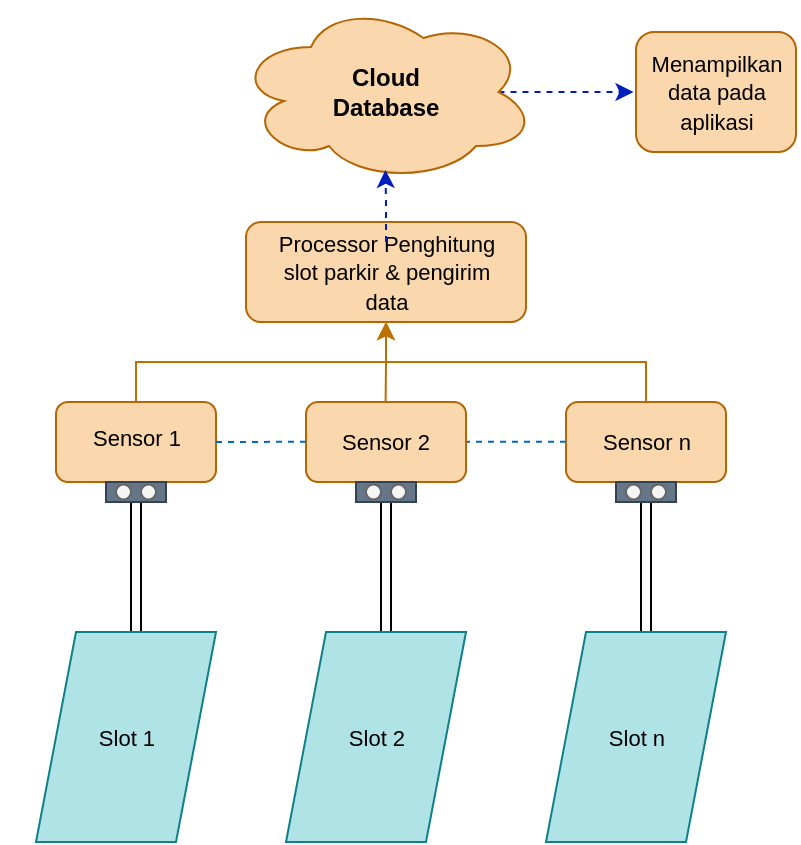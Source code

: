 <mxfile version="22.0.2" type="device">
  <diagram name="Page-1" id="YDKOmOmPTuAC40QdWCBN">
    <mxGraphModel dx="576" dy="344" grid="1" gridSize="10" guides="1" tooltips="1" connect="1" arrows="1" fold="1" page="1" pageScale="1" pageWidth="850" pageHeight="1100" math="0" shadow="0">
      <root>
        <mxCell id="0" />
        <mxCell id="1" parent="0" />
        <mxCell id="SdDbY7e7l-mcpIlHTUZ3-57" value="" style="endArrow=none;dashed=1;html=1;rounded=0;strokeColor=#0066CC;" edge="1" parent="1">
          <mxGeometry width="50" height="50" relative="1" as="geometry">
            <mxPoint x="475" y="379.84" as="sourcePoint" />
            <mxPoint x="420" y="379.95" as="targetPoint" />
          </mxGeometry>
        </mxCell>
        <mxCell id="SdDbY7e7l-mcpIlHTUZ3-21" value="" style="rounded=0;whiteSpace=wrap;html=1;" vertex="1" parent="1">
          <mxGeometry x="512.5" y="395" width="5" height="80" as="geometry" />
        </mxCell>
        <mxCell id="SdDbY7e7l-mcpIlHTUZ3-20" value="" style="rounded=0;whiteSpace=wrap;html=1;" vertex="1" parent="1">
          <mxGeometry x="382.5" y="395" width="5" height="80" as="geometry" />
        </mxCell>
        <mxCell id="SdDbY7e7l-mcpIlHTUZ3-19" value="" style="rounded=0;whiteSpace=wrap;html=1;" vertex="1" parent="1">
          <mxGeometry x="257.5" y="395" width="5" height="80" as="geometry" />
        </mxCell>
        <mxCell id="SdDbY7e7l-mcpIlHTUZ3-18" style="edgeStyle=orthogonalEdgeStyle;rounded=0;orthogonalLoop=1;jettySize=auto;html=1;entryX=0;entryY=0.5;entryDx=0;entryDy=0;exitX=0.875;exitY=0.5;exitDx=0;exitDy=0;exitPerimeter=0;strokeColor=#001DBC;dashed=1;fillColor=#0050ef;" edge="1" parent="1" source="SdDbY7e7l-mcpIlHTUZ3-1" target="SdDbY7e7l-mcpIlHTUZ3-17">
          <mxGeometry relative="1" as="geometry" />
        </mxCell>
        <mxCell id="SdDbY7e7l-mcpIlHTUZ3-1" value="" style="ellipse;shape=cloud;whiteSpace=wrap;html=1;fillColor=#fad7ac;strokeColor=#b46504;" vertex="1" parent="1">
          <mxGeometry x="310" y="160" width="150" height="90" as="geometry" />
        </mxCell>
        <mxCell id="SdDbY7e7l-mcpIlHTUZ3-2" value="" style="rounded=1;whiteSpace=wrap;html=1;fillColor=#fad7ac;strokeColor=#b46504;" vertex="1" parent="1">
          <mxGeometry x="315" y="270" width="140" height="50" as="geometry" />
        </mxCell>
        <mxCell id="SdDbY7e7l-mcpIlHTUZ3-4" value="&lt;font color=&quot;#000000&quot;&gt;&lt;b&gt;Cloud Database&lt;/b&gt;&lt;/font&gt;" style="text;html=1;strokeColor=none;fillColor=none;align=center;verticalAlign=middle;whiteSpace=wrap;rounded=0;" vertex="1" parent="1">
          <mxGeometry x="355" y="190" width="60" height="30" as="geometry" />
        </mxCell>
        <mxCell id="SdDbY7e7l-mcpIlHTUZ3-5" value="&lt;font style=&quot;font-size: 11px;&quot; color=&quot;#000000&quot;&gt;&lt;span style=&quot;font-size: 11px;&quot;&gt;Processor Penghitung slot parkir &amp;amp; pengirim dat&lt;/span&gt;&lt;span style=&quot;font-size: 11px;&quot;&gt;a&lt;/span&gt;&lt;/font&gt;" style="text;html=1;strokeColor=none;fillColor=none;align=center;verticalAlign=middle;whiteSpace=wrap;rounded=0;" vertex="1" parent="1">
          <mxGeometry x="322.5" y="280" width="125" height="30" as="geometry" />
        </mxCell>
        <mxCell id="SdDbY7e7l-mcpIlHTUZ3-8" value="" style="rounded=1;whiteSpace=wrap;html=1;fillColor=#fad7ac;strokeColor=#b46504;" vertex="1" parent="1">
          <mxGeometry x="220" y="360" width="80" height="40" as="geometry" />
        </mxCell>
        <mxCell id="SdDbY7e7l-mcpIlHTUZ3-9" value="" style="rounded=1;whiteSpace=wrap;html=1;fillColor=#fad7ac;strokeColor=#b46504;" vertex="1" parent="1">
          <mxGeometry x="345" y="360" width="80" height="40" as="geometry" />
        </mxCell>
        <mxCell id="SdDbY7e7l-mcpIlHTUZ3-10" value="" style="rounded=1;whiteSpace=wrap;html=1;fillColor=#fad7ac;strokeColor=#b46504;" vertex="1" parent="1">
          <mxGeometry x="475" y="360" width="80" height="40" as="geometry" />
        </mxCell>
        <mxCell id="SdDbY7e7l-mcpIlHTUZ3-11" style="edgeStyle=orthogonalEdgeStyle;rounded=0;orthogonalLoop=1;jettySize=auto;html=1;entryX=0.498;entryY=0.933;entryDx=0;entryDy=0;entryPerimeter=0;dashed=1;strokeColor=#001DBC;fillColor=#0050ef;" edge="1" parent="1" source="SdDbY7e7l-mcpIlHTUZ3-5" target="SdDbY7e7l-mcpIlHTUZ3-1">
          <mxGeometry relative="1" as="geometry" />
        </mxCell>
        <mxCell id="SdDbY7e7l-mcpIlHTUZ3-48" style="edgeStyle=orthogonalEdgeStyle;rounded=0;orthogonalLoop=1;jettySize=auto;html=1;entryX=0.5;entryY=1;entryDx=0;entryDy=0;strokeColor=#BD7000;fillColor=#f0a30a;" edge="1" parent="1" source="SdDbY7e7l-mcpIlHTUZ3-12" target="SdDbY7e7l-mcpIlHTUZ3-2">
          <mxGeometry relative="1" as="geometry" />
        </mxCell>
        <mxCell id="SdDbY7e7l-mcpIlHTUZ3-12" value="&lt;font color=&quot;#000000&quot;&gt;&lt;span style=&quot;font-size: 11px;&quot;&gt;Sensor 1&lt;/span&gt;&lt;/font&gt;" style="text;html=1;strokeColor=none;fillColor=none;align=center;verticalAlign=middle;whiteSpace=wrap;rounded=0;" vertex="1" parent="1">
          <mxGeometry x="197.5" y="360" width="125" height="35" as="geometry" />
        </mxCell>
        <mxCell id="SdDbY7e7l-mcpIlHTUZ3-13" value="&lt;font color=&quot;#000000&quot;&gt;&lt;span style=&quot;font-size: 11px;&quot;&gt;Sensor 2&lt;/span&gt;&lt;/font&gt;" style="text;html=1;strokeColor=none;fillColor=none;align=center;verticalAlign=middle;whiteSpace=wrap;rounded=0;" vertex="1" parent="1">
          <mxGeometry x="326.25" y="365" width="117.5" height="30" as="geometry" />
        </mxCell>
        <mxCell id="SdDbY7e7l-mcpIlHTUZ3-49" style="edgeStyle=orthogonalEdgeStyle;rounded=0;orthogonalLoop=1;jettySize=auto;html=1;entryX=0.5;entryY=1;entryDx=0;entryDy=0;strokeColor=#BD7000;exitX=0.5;exitY=0;exitDx=0;exitDy=0;fillColor=#f0a30a;" edge="1" parent="1" source="SdDbY7e7l-mcpIlHTUZ3-10" target="SdDbY7e7l-mcpIlHTUZ3-2">
          <mxGeometry relative="1" as="geometry" />
        </mxCell>
        <mxCell id="SdDbY7e7l-mcpIlHTUZ3-14" value="&lt;font color=&quot;#000000&quot;&gt;&lt;span style=&quot;font-size: 11px;&quot;&gt;Sensor n&lt;/span&gt;&lt;/font&gt;" style="text;html=1;strokeColor=none;fillColor=none;align=center;verticalAlign=middle;whiteSpace=wrap;rounded=0;" vertex="1" parent="1">
          <mxGeometry x="452.5" y="365" width="125" height="30" as="geometry" />
        </mxCell>
        <mxCell id="SdDbY7e7l-mcpIlHTUZ3-16" value="" style="rounded=1;whiteSpace=wrap;html=1;fillColor=#fad7ac;strokeColor=#b46504;" vertex="1" parent="1">
          <mxGeometry x="510" y="175" width="80" height="60" as="geometry" />
        </mxCell>
        <mxCell id="SdDbY7e7l-mcpIlHTUZ3-17" value="&lt;font color=&quot;#000000&quot;&gt;&lt;span style=&quot;font-size: 11px;&quot;&gt;Menampilkan data pada aplikasi&lt;/span&gt;&lt;/font&gt;" style="text;html=1;strokeColor=none;fillColor=none;align=center;verticalAlign=middle;whiteSpace=wrap;rounded=0;" vertex="1" parent="1">
          <mxGeometry x="508.75" y="190" width="82.5" height="30" as="geometry" />
        </mxCell>
        <mxCell id="SdDbY7e7l-mcpIlHTUZ3-24" value="" style="shape=parallelogram;perimeter=parallelogramPerimeter;whiteSpace=wrap;html=1;fixedSize=1;rotation=-180;fillColor=#b0e3e6;strokeColor=#0e8088;" vertex="1" parent="1">
          <mxGeometry x="210" y="475" width="90" height="105" as="geometry" />
        </mxCell>
        <mxCell id="SdDbY7e7l-mcpIlHTUZ3-25" value="" style="shape=parallelogram;perimeter=parallelogramPerimeter;whiteSpace=wrap;html=1;fixedSize=1;rotation=-180;fillColor=#b0e3e6;strokeColor=#0e8088;" vertex="1" parent="1">
          <mxGeometry x="335" y="475" width="90" height="105" as="geometry" />
        </mxCell>
        <mxCell id="SdDbY7e7l-mcpIlHTUZ3-26" value="" style="shape=parallelogram;perimeter=parallelogramPerimeter;whiteSpace=wrap;html=1;fixedSize=1;rotation=-180;fillColor=#b0e3e6;strokeColor=#0e8088;" vertex="1" parent="1">
          <mxGeometry x="465" y="475" width="90" height="105" as="geometry" />
        </mxCell>
        <mxCell id="SdDbY7e7l-mcpIlHTUZ3-27" value="&lt;font color=&quot;#000000&quot;&gt;&lt;span style=&quot;font-size: 11px;&quot;&gt;Slot 1&lt;/span&gt;&lt;/font&gt;" style="text;html=1;strokeColor=none;fillColor=none;align=center;verticalAlign=middle;whiteSpace=wrap;rounded=0;" vertex="1" parent="1">
          <mxGeometry x="192.5" y="512.5" width="125" height="30" as="geometry" />
        </mxCell>
        <mxCell id="SdDbY7e7l-mcpIlHTUZ3-28" value="&lt;font color=&quot;#000000&quot;&gt;&lt;span style=&quot;font-size: 11px;&quot;&gt;Slot 2&lt;/span&gt;&lt;/font&gt;" style="text;html=1;strokeColor=none;fillColor=none;align=center;verticalAlign=middle;whiteSpace=wrap;rounded=0;" vertex="1" parent="1">
          <mxGeometry x="317.5" y="512.5" width="125" height="30" as="geometry" />
        </mxCell>
        <mxCell id="SdDbY7e7l-mcpIlHTUZ3-29" value="&lt;font color=&quot;#000000&quot;&gt;&lt;span style=&quot;font-size: 11px;&quot;&gt;Slot n&lt;/span&gt;&lt;/font&gt;" style="text;html=1;strokeColor=none;fillColor=none;align=center;verticalAlign=middle;whiteSpace=wrap;rounded=0;" vertex="1" parent="1">
          <mxGeometry x="447.5" y="512.5" width="125" height="30" as="geometry" />
        </mxCell>
        <mxCell id="SdDbY7e7l-mcpIlHTUZ3-35" value="" style="group" vertex="1" connectable="0" parent="1">
          <mxGeometry x="245" y="400" width="30" height="10" as="geometry" />
        </mxCell>
        <mxCell id="SdDbY7e7l-mcpIlHTUZ3-30" value="" style="rounded=0;whiteSpace=wrap;html=1;fillColor=#647687;strokeColor=#314354;fontColor=#ffffff;" vertex="1" parent="SdDbY7e7l-mcpIlHTUZ3-35">
          <mxGeometry width="30" height="10" as="geometry" />
        </mxCell>
        <mxCell id="SdDbY7e7l-mcpIlHTUZ3-31" value="" style="ellipse;whiteSpace=wrap;html=1;aspect=fixed;fillColor=#f5f5f5;fontColor=#333333;strokeColor=#666666;" vertex="1" parent="SdDbY7e7l-mcpIlHTUZ3-35">
          <mxGeometry x="17.5" y="1.25" width="7.5" height="7.5" as="geometry" />
        </mxCell>
        <mxCell id="SdDbY7e7l-mcpIlHTUZ3-33" value="" style="ellipse;whiteSpace=wrap;html=1;aspect=fixed;fillColor=#f5f5f5;fontColor=#333333;strokeColor=#666666;" vertex="1" parent="SdDbY7e7l-mcpIlHTUZ3-35">
          <mxGeometry x="5" y="1.25" width="7.5" height="7.5" as="geometry" />
        </mxCell>
        <mxCell id="SdDbY7e7l-mcpIlHTUZ3-39" value="" style="group" vertex="1" connectable="0" parent="1">
          <mxGeometry x="370" y="400" width="30" height="10" as="geometry" />
        </mxCell>
        <mxCell id="SdDbY7e7l-mcpIlHTUZ3-40" value="" style="rounded=0;whiteSpace=wrap;html=1;fillColor=#647687;strokeColor=#314354;fontColor=#ffffff;" vertex="1" parent="SdDbY7e7l-mcpIlHTUZ3-39">
          <mxGeometry width="30" height="10" as="geometry" />
        </mxCell>
        <mxCell id="SdDbY7e7l-mcpIlHTUZ3-41" value="" style="ellipse;whiteSpace=wrap;html=1;aspect=fixed;fillColor=#f5f5f5;fontColor=#333333;strokeColor=#666666;" vertex="1" parent="SdDbY7e7l-mcpIlHTUZ3-39">
          <mxGeometry x="17.5" y="1.25" width="7.5" height="7.5" as="geometry" />
        </mxCell>
        <mxCell id="SdDbY7e7l-mcpIlHTUZ3-42" value="" style="ellipse;whiteSpace=wrap;html=1;aspect=fixed;fillColor=#f5f5f5;fontColor=#333333;strokeColor=#666666;" vertex="1" parent="SdDbY7e7l-mcpIlHTUZ3-39">
          <mxGeometry x="5" y="1.25" width="7.5" height="7.5" as="geometry" />
        </mxCell>
        <mxCell id="SdDbY7e7l-mcpIlHTUZ3-43" value="" style="group" vertex="1" connectable="0" parent="1">
          <mxGeometry x="500" y="400" width="30" height="10" as="geometry" />
        </mxCell>
        <mxCell id="SdDbY7e7l-mcpIlHTUZ3-44" value="" style="rounded=0;whiteSpace=wrap;html=1;fillColor=#647687;strokeColor=#314354;fontColor=#ffffff;" vertex="1" parent="SdDbY7e7l-mcpIlHTUZ3-43">
          <mxGeometry width="30" height="10" as="geometry" />
        </mxCell>
        <mxCell id="SdDbY7e7l-mcpIlHTUZ3-45" value="" style="ellipse;whiteSpace=wrap;html=1;aspect=fixed;fillColor=#f5f5f5;fontColor=#333333;strokeColor=#666666;" vertex="1" parent="SdDbY7e7l-mcpIlHTUZ3-43">
          <mxGeometry x="17.5" y="1.25" width="7.5" height="7.5" as="geometry" />
        </mxCell>
        <mxCell id="SdDbY7e7l-mcpIlHTUZ3-46" value="" style="ellipse;whiteSpace=wrap;html=1;aspect=fixed;fillColor=#f5f5f5;fontColor=#333333;strokeColor=#666666;" vertex="1" parent="SdDbY7e7l-mcpIlHTUZ3-43">
          <mxGeometry x="5" y="1.25" width="7.5" height="7.5" as="geometry" />
        </mxCell>
        <mxCell id="SdDbY7e7l-mcpIlHTUZ3-55" value="" style="endArrow=none;html=1;rounded=0;exitX=0.495;exitY=-0.044;exitDx=0;exitDy=0;exitPerimeter=0;strokeColor=#BD7000;fillColor=#f0a30a;" edge="1" parent="1">
          <mxGeometry width="50" height="50" relative="1" as="geometry">
            <mxPoint x="384.8" y="360" as="sourcePoint" />
            <mxPoint x="385" y="340" as="targetPoint" />
          </mxGeometry>
        </mxCell>
        <mxCell id="SdDbY7e7l-mcpIlHTUZ3-56" value="" style="endArrow=none;dashed=1;html=1;rounded=0;strokeColor=#0066CC;" edge="1" parent="1">
          <mxGeometry width="50" height="50" relative="1" as="geometry">
            <mxPoint x="345" y="379.89" as="sourcePoint" />
            <mxPoint x="300" y="380" as="targetPoint" />
          </mxGeometry>
        </mxCell>
      </root>
    </mxGraphModel>
  </diagram>
</mxfile>

